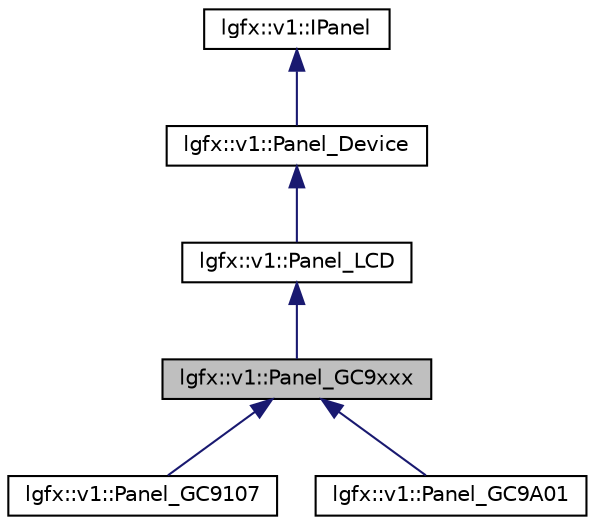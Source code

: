digraph "lgfx::v1::Panel_GC9xxx"
{
 // LATEX_PDF_SIZE
  edge [fontname="Helvetica",fontsize="10",labelfontname="Helvetica",labelfontsize="10"];
  node [fontname="Helvetica",fontsize="10",shape=record];
  Node1 [label="lgfx::v1::Panel_GC9xxx",height=0.2,width=0.4,color="black", fillcolor="grey75", style="filled", fontcolor="black",tooltip=" "];
  Node2 -> Node1 [dir="back",color="midnightblue",fontsize="10",style="solid",fontname="Helvetica"];
  Node2 [label="lgfx::v1::Panel_LCD",height=0.2,width=0.4,color="black", fillcolor="white", style="filled",URL="$d3/de5/structlgfx_1_1v1_1_1Panel__LCD.html",tooltip=" "];
  Node3 -> Node2 [dir="back",color="midnightblue",fontsize="10",style="solid",fontname="Helvetica"];
  Node3 [label="lgfx::v1::Panel_Device",height=0.2,width=0.4,color="black", fillcolor="white", style="filled",URL="$d8/d5e/structlgfx_1_1v1_1_1Panel__Device.html",tooltip=" "];
  Node4 -> Node3 [dir="back",color="midnightblue",fontsize="10",style="solid",fontname="Helvetica"];
  Node4 [label="lgfx::v1::IPanel",height=0.2,width=0.4,color="black", fillcolor="white", style="filled",URL="$d8/d8d/structlgfx_1_1v1_1_1IPanel.html",tooltip=" "];
  Node1 -> Node5 [dir="back",color="midnightblue",fontsize="10",style="solid",fontname="Helvetica"];
  Node5 [label="lgfx::v1::Panel_GC9107",height=0.2,width=0.4,color="black", fillcolor="white", style="filled",URL="$dc/d46/structlgfx_1_1v1_1_1Panel__GC9107.html",tooltip=" "];
  Node1 -> Node6 [dir="back",color="midnightblue",fontsize="10",style="solid",fontname="Helvetica"];
  Node6 [label="lgfx::v1::Panel_GC9A01",height=0.2,width=0.4,color="black", fillcolor="white", style="filled",URL="$d6/d59/structlgfx_1_1v1_1_1Panel__GC9A01.html",tooltip=" "];
}
